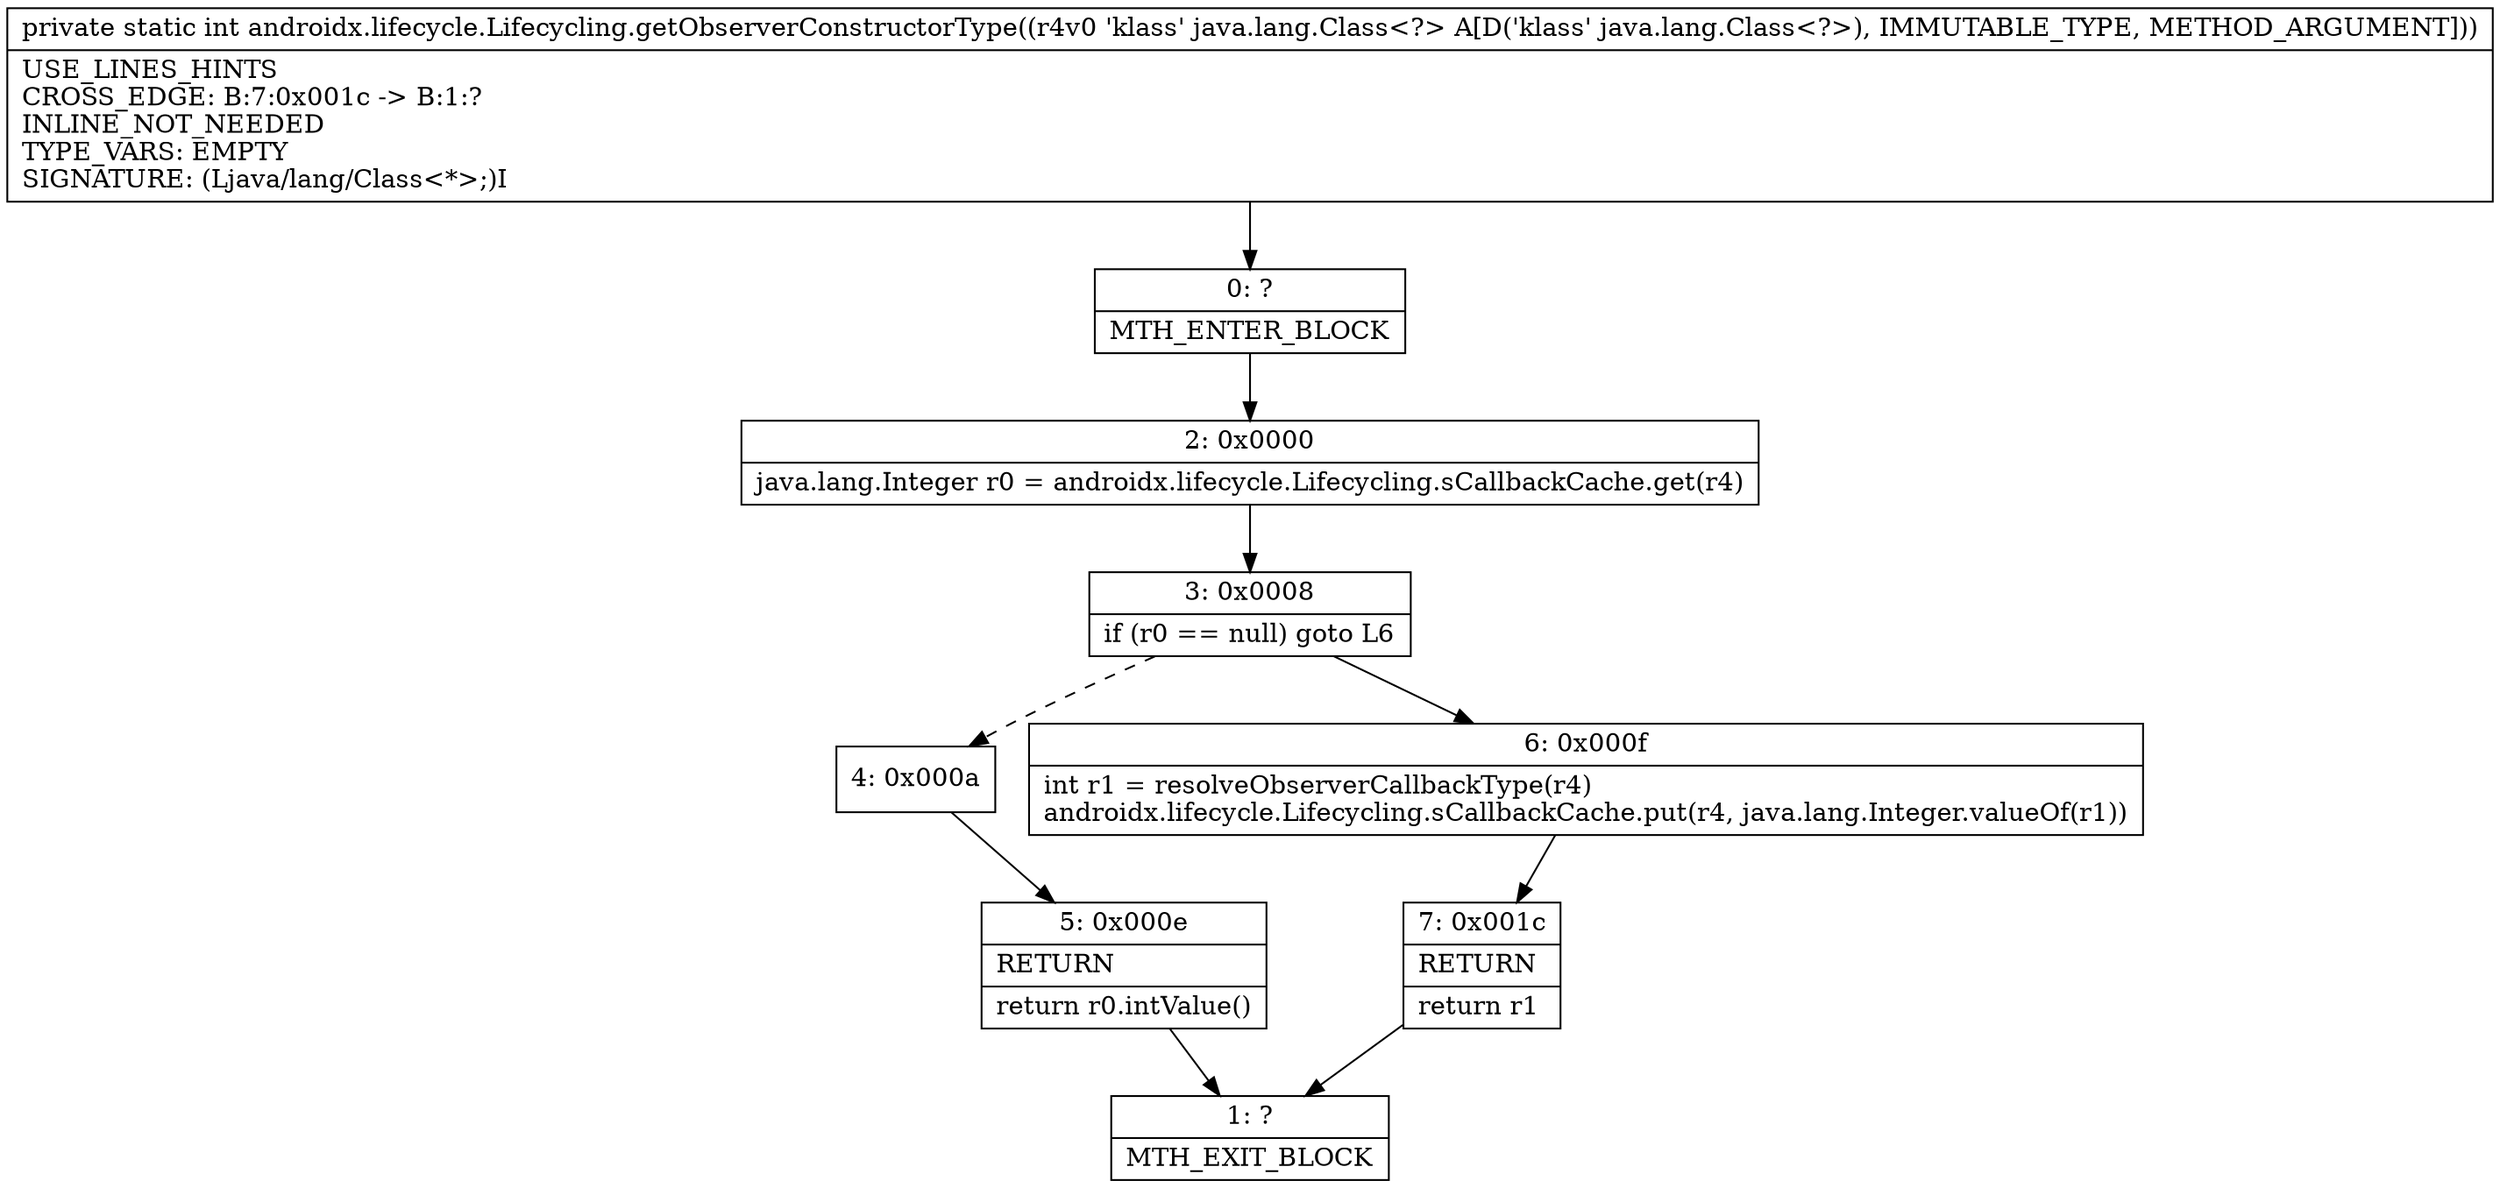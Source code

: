 digraph "CFG forandroidx.lifecycle.Lifecycling.getObserverConstructorType(Ljava\/lang\/Class;)I" {
Node_0 [shape=record,label="{0\:\ ?|MTH_ENTER_BLOCK\l}"];
Node_2 [shape=record,label="{2\:\ 0x0000|java.lang.Integer r0 = androidx.lifecycle.Lifecycling.sCallbackCache.get(r4)\l}"];
Node_3 [shape=record,label="{3\:\ 0x0008|if (r0 == null) goto L6\l}"];
Node_4 [shape=record,label="{4\:\ 0x000a}"];
Node_5 [shape=record,label="{5\:\ 0x000e|RETURN\l|return r0.intValue()\l}"];
Node_1 [shape=record,label="{1\:\ ?|MTH_EXIT_BLOCK\l}"];
Node_6 [shape=record,label="{6\:\ 0x000f|int r1 = resolveObserverCallbackType(r4)\landroidx.lifecycle.Lifecycling.sCallbackCache.put(r4, java.lang.Integer.valueOf(r1))\l}"];
Node_7 [shape=record,label="{7\:\ 0x001c|RETURN\l|return r1\l}"];
MethodNode[shape=record,label="{private static int androidx.lifecycle.Lifecycling.getObserverConstructorType((r4v0 'klass' java.lang.Class\<?\> A[D('klass' java.lang.Class\<?\>), IMMUTABLE_TYPE, METHOD_ARGUMENT]))  | USE_LINES_HINTS\lCROSS_EDGE: B:7:0x001c \-\> B:1:?\lINLINE_NOT_NEEDED\lTYPE_VARS: EMPTY\lSIGNATURE: (Ljava\/lang\/Class\<*\>;)I\l}"];
MethodNode -> Node_0;Node_0 -> Node_2;
Node_2 -> Node_3;
Node_3 -> Node_4[style=dashed];
Node_3 -> Node_6;
Node_4 -> Node_5;
Node_5 -> Node_1;
Node_6 -> Node_7;
Node_7 -> Node_1;
}

